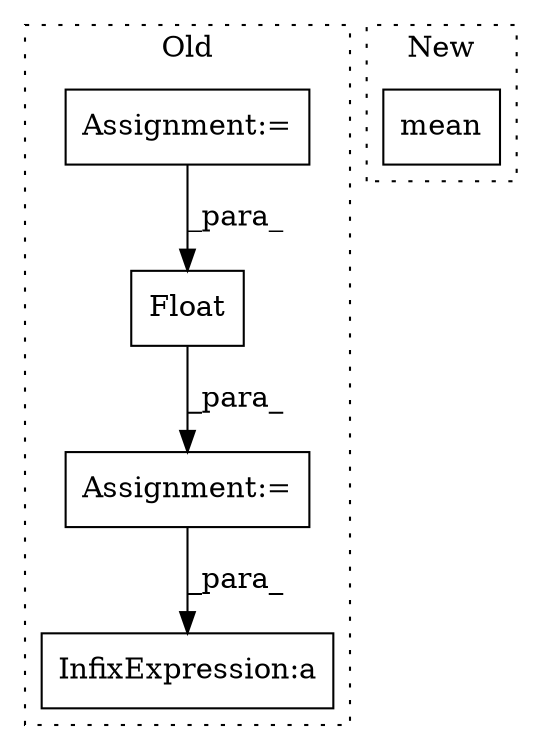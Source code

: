 digraph G {
subgraph cluster0 {
1 [label="Float" a="32" s="5152,5176" l="6,1" shape="box"];
3 [label="InfixExpression:a" a="27" s="5313" l="3" shape="box"];
4 [label="Assignment:=" a="7" s="3340" l="1" shape="box"];
5 [label="Assignment:=" a="7" s="5150" l="1" shape="box"];
label = "Old";
style="dotted";
}
subgraph cluster1 {
2 [label="mean" a="32" s="5294,5374" l="5,1" shape="box"];
label = "New";
style="dotted";
}
1 -> 5 [label="_para_"];
4 -> 1 [label="_para_"];
5 -> 3 [label="_para_"];
}